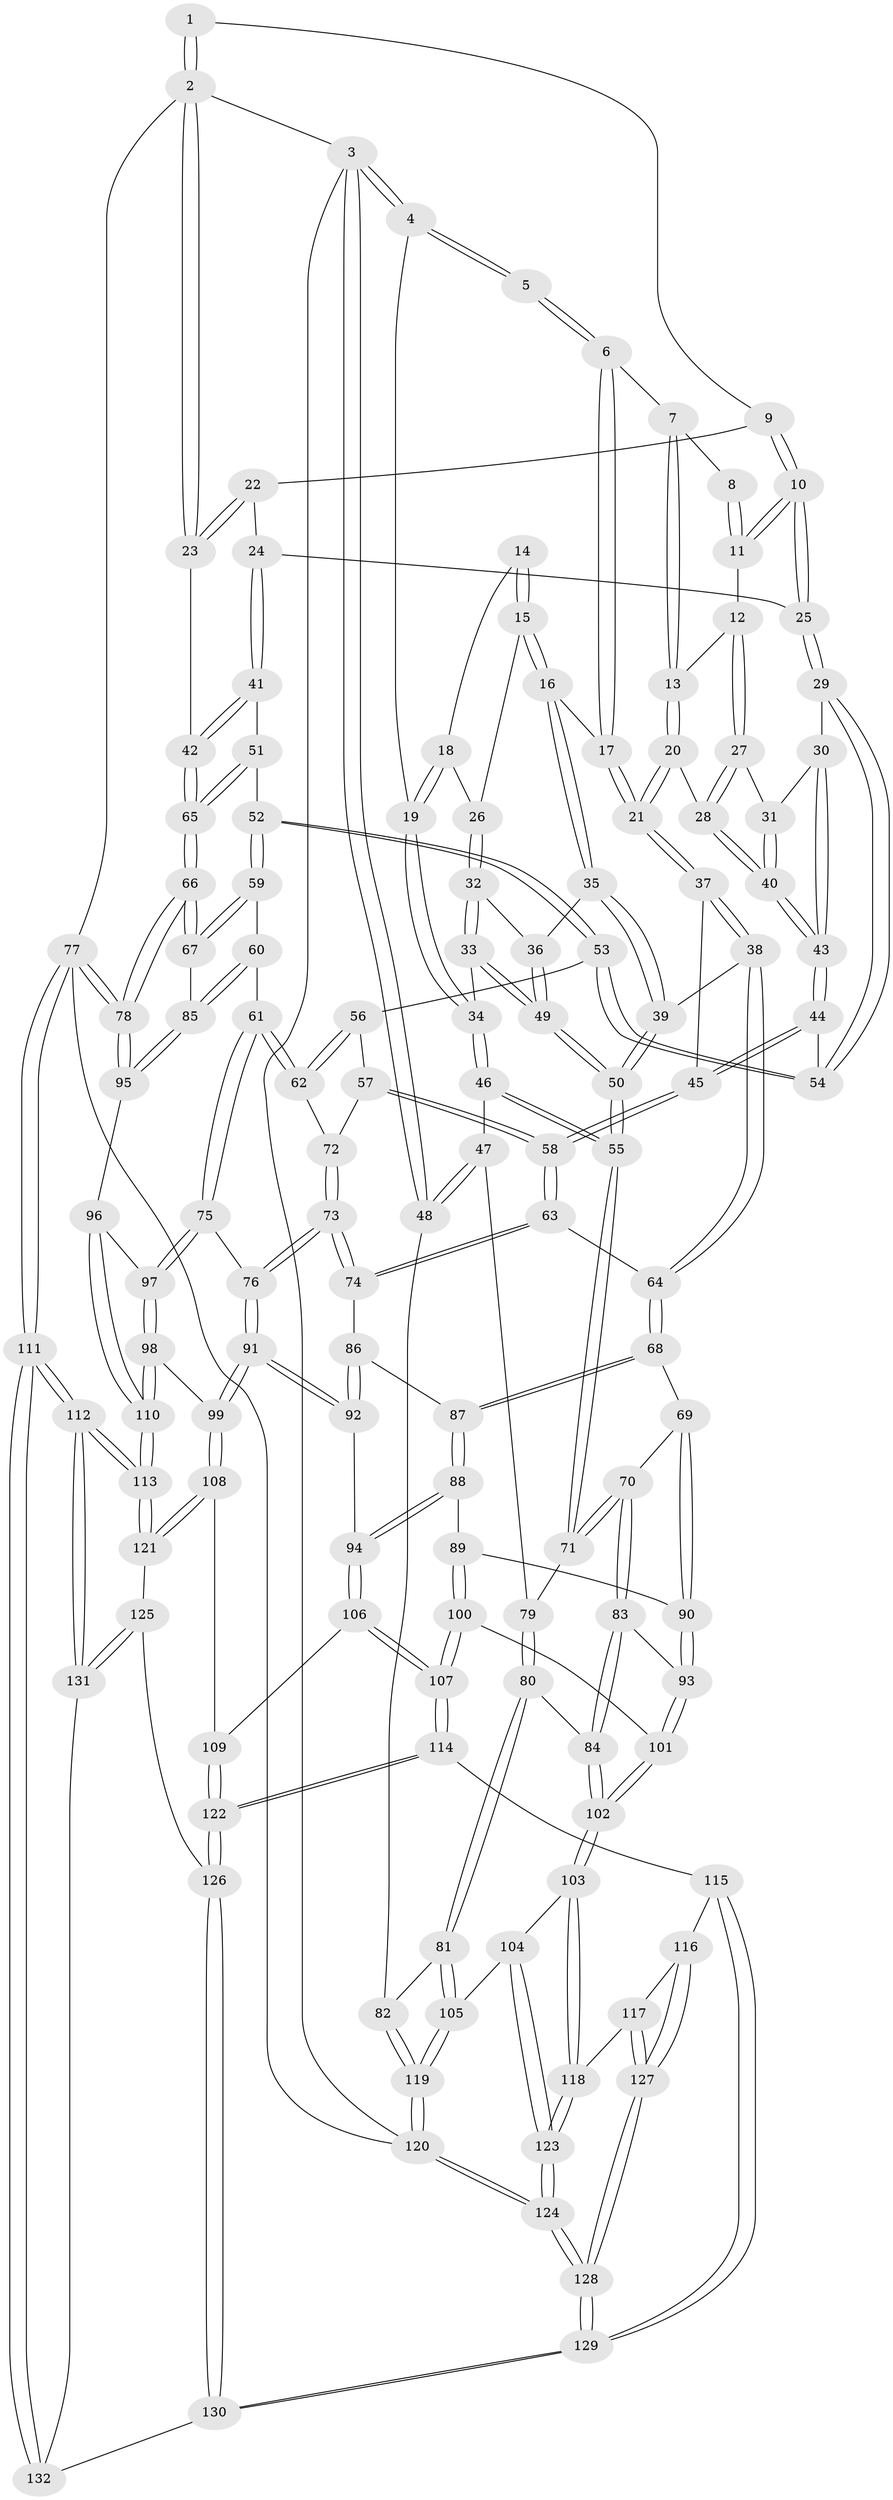 // Generated by graph-tools (version 1.1) at 2025/17/03/09/25 04:17:11]
// undirected, 132 vertices, 327 edges
graph export_dot {
graph [start="1"]
  node [color=gray90,style=filled];
  1 [pos="+0.7454813476731759+0"];
  2 [pos="+1+0"];
  3 [pos="+0+0"];
  4 [pos="+0+0"];
  5 [pos="+0.08006869082791113+0"];
  6 [pos="+0.48952104512860983+0"];
  7 [pos="+0.5996960331564968+0"];
  8 [pos="+0.6742778559986918+0"];
  9 [pos="+0.8220488819589306+0.08061584768007284"];
  10 [pos="+0.7544859984795625+0.116435094850618"];
  11 [pos="+0.6968915461644516+0.10085314517947327"];
  12 [pos="+0.6952705973855948+0.10173353321279686"];
  13 [pos="+0.6154746669243902+0.10922748176077794"];
  14 [pos="+0.09157477746786012+0"];
  15 [pos="+0.28474250946143426+0.09164118072949373"];
  16 [pos="+0.4198374697056591+0.09455592082161818"];
  17 [pos="+0.4345481186569363+0.08829294127069336"];
  18 [pos="+0.14651698786733805+0.09713959905957509"];
  19 [pos="+0.09667222230908039+0.14826365102164074"];
  20 [pos="+0.5286967494211968+0.16324937970036435"];
  21 [pos="+0.512135388340291+0.1613587295142913"];
  22 [pos="+0.8289717815173285+0.08371230601921154"];
  23 [pos="+1+0"];
  24 [pos="+0.8759075081552742+0.1876835464509061"];
  25 [pos="+0.7665119507052608+0.24266248517716277"];
  26 [pos="+0.2503585884254058+0.11740916840245046"];
  27 [pos="+0.6746554723641036+0.19740974301276124"];
  28 [pos="+0.5455746731327651+0.17647166950289228"];
  29 [pos="+0.7659171567617558+0.24374949175358113"];
  30 [pos="+0.7002832469653072+0.22181300602724457"];
  31 [pos="+0.6786754537796073+0.2029626915446515"];
  32 [pos="+0.24349058670838764+0.16418799610513365"];
  33 [pos="+0.12018517119828448+0.2510524159474962"];
  34 [pos="+0.056044386775595804+0.2475199139034071"];
  35 [pos="+0.36021807471629286+0.2022579194003678"];
  36 [pos="+0.2831464980938818+0.2408836691264292"];
  37 [pos="+0.46190269559552743+0.3325802684783378"];
  38 [pos="+0.42430334576005013+0.3604489914780105"];
  39 [pos="+0.410636251694807+0.3606513651154531"];
  40 [pos="+0.6091602723985229+0.26642457627025284"];
  41 [pos="+0.9820812165693655+0.2270163829482814"];
  42 [pos="+1+0.0919789616409289"];
  43 [pos="+0.6211455505318648+0.29176235697604197"];
  44 [pos="+0.6224389944429777+0.3002752125912645"];
  45 [pos="+0.5938094670388289+0.3555501497393284"];
  46 [pos="+0+0.2917527881721555"];
  47 [pos="+0+0.3065518491050233"];
  48 [pos="+0+0.3366933989160305"];
  49 [pos="+0.2612779487570576+0.3111535778323972"];
  50 [pos="+0.3022156193149097+0.3943339265679486"];
  51 [pos="+0.8902756442181576+0.3521222711403309"];
  52 [pos="+0.8819737096872319+0.3596240955273978"];
  53 [pos="+0.772384175139031+0.3157135615132692"];
  54 [pos="+0.7700304356431097+0.31095435870052424"];
  55 [pos="+0.2933323647949576+0.40989868082731895"];
  56 [pos="+0.7543066755332317+0.3441798151103372"];
  57 [pos="+0.6497742362680591+0.41256002618380766"];
  58 [pos="+0.6220058061333271+0.4131826683110019"];
  59 [pos="+0.8910675593880366+0.45220233498863216"];
  60 [pos="+0.8681706385212781+0.48088753326290434"];
  61 [pos="+0.8081035254580439+0.5220149230922362"];
  62 [pos="+0.7564886023849408+0.44471321080163306"];
  63 [pos="+0.6034626542562893+0.45107190689832843"];
  64 [pos="+0.5011816599224077+0.4951361338618257"];
  65 [pos="+1+0.4416838662659831"];
  66 [pos="+1+0.4879057255047389"];
  67 [pos="+1+0.4990317607184594"];
  68 [pos="+0.499758747954566+0.5005007936701111"];
  69 [pos="+0.45375845671231835+0.5149490932102012"];
  70 [pos="+0.3054030676931962+0.49447870286400786"];
  71 [pos="+0.28914105692672626+0.42008730719445814"];
  72 [pos="+0.6839929905878773+0.43781017119202015"];
  73 [pos="+0.7334298127357863+0.5642735381612782"];
  74 [pos="+0.6437142563302952+0.5282814819158321"];
  75 [pos="+0.7922815191852144+0.5472688845231113"];
  76 [pos="+0.7352338964476204+0.5655169562948756"];
  77 [pos="+1+1"];
  78 [pos="+1+0.8149207397910119"];
  79 [pos="+0.1830406452217224+0.4519814065503263"];
  80 [pos="+0.09014820553327246+0.5923430591186962"];
  81 [pos="+0.04670607597535643+0.5969517565693421"];
  82 [pos="+0+0.5226876834342596"];
  83 [pos="+0.3019192848206904+0.5806211587275787"];
  84 [pos="+0.16177093907499035+0.6193004491847359"];
  85 [pos="+0.9489531561210702+0.5969988612551336"];
  86 [pos="+0.6119851985360893+0.5552044442690871"];
  87 [pos="+0.5069184841593609+0.5281151059235738"];
  88 [pos="+0.5068886021019117+0.6366439705706549"];
  89 [pos="+0.42828603676785754+0.6273332521323848"];
  90 [pos="+0.37880715686490063+0.5973816749344469"];
  91 [pos="+0.6741220316434667+0.6888205380103782"];
  92 [pos="+0.5815419249392879+0.6474580338793064"];
  93 [pos="+0.30359386765659896+0.5825076572827559"];
  94 [pos="+0.513985736480886+0.6454407280584982"];
  95 [pos="+0.934341651949156+0.6382908714183235"];
  96 [pos="+0.8737677981764319+0.6665703656824516"];
  97 [pos="+0.8718081623225364+0.665424331811141"];
  98 [pos="+0.7091342334630488+0.7279139012871313"];
  99 [pos="+0.6841115342638869+0.7185574017720567"];
  100 [pos="+0.371710768543436+0.7301423470748105"];
  101 [pos="+0.3125234728439209+0.6784178083463848"];
  102 [pos="+0.21371801341529692+0.7679186154991722"];
  103 [pos="+0.213267477904187+0.7705621249821297"];
  104 [pos="+0.11116563909093319+0.7826840142954024"];
  105 [pos="+0.0794730919685123+0.7564446552977296"];
  106 [pos="+0.4995081389561649+0.6999694849044302"];
  107 [pos="+0.39934953399079265+0.7865960016853067"];
  108 [pos="+0.6226432420371073+0.8089229839633599"];
  109 [pos="+0.5588936998985128+0.7874310447220083"];
  110 [pos="+0.9250007343596968+0.9370485484576883"];
  111 [pos="+1+1"];
  112 [pos="+1+1"];
  113 [pos="+1+1"];
  114 [pos="+0.38960246459739883+0.8472626723369798"];
  115 [pos="+0.36194050082160595+0.8546628680210245"];
  116 [pos="+0.3548424424638412+0.8553550804409457"];
  117 [pos="+0.2829784912258165+0.8339895774565985"];
  118 [pos="+0.23851513234301094+0.8123672163324042"];
  119 [pos="+0+0.9929140797663284"];
  120 [pos="+0+1"];
  121 [pos="+0.6261421045183453+0.8534550971527494"];
  122 [pos="+0.4122789543288939+0.8620830430455502"];
  123 [pos="+0.035203996277245624+1"];
  124 [pos="+0+1"];
  125 [pos="+0.5645578199455995+0.9185376813201527"];
  126 [pos="+0.4293923962696538+0.882924316300364"];
  127 [pos="+0.03256133872772927+1"];
  128 [pos="+0.00027614502264717547+1"];
  129 [pos="+0.31953966296207+1"];
  130 [pos="+0.44639996358842754+1"];
  131 [pos="+0.5648354331274936+0.9202587678504853"];
  132 [pos="+0.5383821042789451+1"];
  1 -- 2;
  1 -- 2;
  1 -- 9;
  2 -- 3;
  2 -- 23;
  2 -- 23;
  2 -- 77;
  3 -- 4;
  3 -- 4;
  3 -- 48;
  3 -- 48;
  3 -- 120;
  4 -- 5;
  4 -- 5;
  4 -- 19;
  5 -- 6;
  5 -- 6;
  6 -- 7;
  6 -- 17;
  6 -- 17;
  7 -- 8;
  7 -- 13;
  7 -- 13;
  8 -- 11;
  8 -- 11;
  9 -- 10;
  9 -- 10;
  9 -- 22;
  10 -- 11;
  10 -- 11;
  10 -- 25;
  10 -- 25;
  11 -- 12;
  12 -- 13;
  12 -- 27;
  12 -- 27;
  13 -- 20;
  13 -- 20;
  14 -- 15;
  14 -- 15;
  14 -- 18;
  15 -- 16;
  15 -- 16;
  15 -- 26;
  16 -- 17;
  16 -- 35;
  16 -- 35;
  17 -- 21;
  17 -- 21;
  18 -- 19;
  18 -- 19;
  18 -- 26;
  19 -- 34;
  19 -- 34;
  20 -- 21;
  20 -- 21;
  20 -- 28;
  21 -- 37;
  21 -- 37;
  22 -- 23;
  22 -- 23;
  22 -- 24;
  23 -- 42;
  24 -- 25;
  24 -- 41;
  24 -- 41;
  25 -- 29;
  25 -- 29;
  26 -- 32;
  26 -- 32;
  27 -- 28;
  27 -- 28;
  27 -- 31;
  28 -- 40;
  28 -- 40;
  29 -- 30;
  29 -- 54;
  29 -- 54;
  30 -- 31;
  30 -- 43;
  30 -- 43;
  31 -- 40;
  31 -- 40;
  32 -- 33;
  32 -- 33;
  32 -- 36;
  33 -- 34;
  33 -- 49;
  33 -- 49;
  34 -- 46;
  34 -- 46;
  35 -- 36;
  35 -- 39;
  35 -- 39;
  36 -- 49;
  36 -- 49;
  37 -- 38;
  37 -- 38;
  37 -- 45;
  38 -- 39;
  38 -- 64;
  38 -- 64;
  39 -- 50;
  39 -- 50;
  40 -- 43;
  40 -- 43;
  41 -- 42;
  41 -- 42;
  41 -- 51;
  42 -- 65;
  42 -- 65;
  43 -- 44;
  43 -- 44;
  44 -- 45;
  44 -- 45;
  44 -- 54;
  45 -- 58;
  45 -- 58;
  46 -- 47;
  46 -- 55;
  46 -- 55;
  47 -- 48;
  47 -- 48;
  47 -- 79;
  48 -- 82;
  49 -- 50;
  49 -- 50;
  50 -- 55;
  50 -- 55;
  51 -- 52;
  51 -- 65;
  51 -- 65;
  52 -- 53;
  52 -- 53;
  52 -- 59;
  52 -- 59;
  53 -- 54;
  53 -- 54;
  53 -- 56;
  55 -- 71;
  55 -- 71;
  56 -- 57;
  56 -- 62;
  56 -- 62;
  57 -- 58;
  57 -- 58;
  57 -- 72;
  58 -- 63;
  58 -- 63;
  59 -- 60;
  59 -- 67;
  59 -- 67;
  60 -- 61;
  60 -- 85;
  60 -- 85;
  61 -- 62;
  61 -- 62;
  61 -- 75;
  61 -- 75;
  62 -- 72;
  63 -- 64;
  63 -- 74;
  63 -- 74;
  64 -- 68;
  64 -- 68;
  65 -- 66;
  65 -- 66;
  66 -- 67;
  66 -- 67;
  66 -- 78;
  66 -- 78;
  67 -- 85;
  68 -- 69;
  68 -- 87;
  68 -- 87;
  69 -- 70;
  69 -- 90;
  69 -- 90;
  70 -- 71;
  70 -- 71;
  70 -- 83;
  70 -- 83;
  71 -- 79;
  72 -- 73;
  72 -- 73;
  73 -- 74;
  73 -- 74;
  73 -- 76;
  73 -- 76;
  74 -- 86;
  75 -- 76;
  75 -- 97;
  75 -- 97;
  76 -- 91;
  76 -- 91;
  77 -- 78;
  77 -- 78;
  77 -- 111;
  77 -- 111;
  77 -- 120;
  78 -- 95;
  78 -- 95;
  79 -- 80;
  79 -- 80;
  80 -- 81;
  80 -- 81;
  80 -- 84;
  81 -- 82;
  81 -- 105;
  81 -- 105;
  82 -- 119;
  82 -- 119;
  83 -- 84;
  83 -- 84;
  83 -- 93;
  84 -- 102;
  84 -- 102;
  85 -- 95;
  85 -- 95;
  86 -- 87;
  86 -- 92;
  86 -- 92;
  87 -- 88;
  87 -- 88;
  88 -- 89;
  88 -- 94;
  88 -- 94;
  89 -- 90;
  89 -- 100;
  89 -- 100;
  90 -- 93;
  90 -- 93;
  91 -- 92;
  91 -- 92;
  91 -- 99;
  91 -- 99;
  92 -- 94;
  93 -- 101;
  93 -- 101;
  94 -- 106;
  94 -- 106;
  95 -- 96;
  96 -- 97;
  96 -- 110;
  96 -- 110;
  97 -- 98;
  97 -- 98;
  98 -- 99;
  98 -- 110;
  98 -- 110;
  99 -- 108;
  99 -- 108;
  100 -- 101;
  100 -- 107;
  100 -- 107;
  101 -- 102;
  101 -- 102;
  102 -- 103;
  102 -- 103;
  103 -- 104;
  103 -- 118;
  103 -- 118;
  104 -- 105;
  104 -- 123;
  104 -- 123;
  105 -- 119;
  105 -- 119;
  106 -- 107;
  106 -- 107;
  106 -- 109;
  107 -- 114;
  107 -- 114;
  108 -- 109;
  108 -- 121;
  108 -- 121;
  109 -- 122;
  109 -- 122;
  110 -- 113;
  110 -- 113;
  111 -- 112;
  111 -- 112;
  111 -- 132;
  111 -- 132;
  112 -- 113;
  112 -- 113;
  112 -- 131;
  112 -- 131;
  113 -- 121;
  113 -- 121;
  114 -- 115;
  114 -- 122;
  114 -- 122;
  115 -- 116;
  115 -- 129;
  115 -- 129;
  116 -- 117;
  116 -- 127;
  116 -- 127;
  117 -- 118;
  117 -- 127;
  117 -- 127;
  118 -- 123;
  118 -- 123;
  119 -- 120;
  119 -- 120;
  120 -- 124;
  120 -- 124;
  121 -- 125;
  122 -- 126;
  122 -- 126;
  123 -- 124;
  123 -- 124;
  124 -- 128;
  124 -- 128;
  125 -- 126;
  125 -- 131;
  125 -- 131;
  126 -- 130;
  126 -- 130;
  127 -- 128;
  127 -- 128;
  128 -- 129;
  128 -- 129;
  129 -- 130;
  129 -- 130;
  130 -- 132;
  131 -- 132;
}
